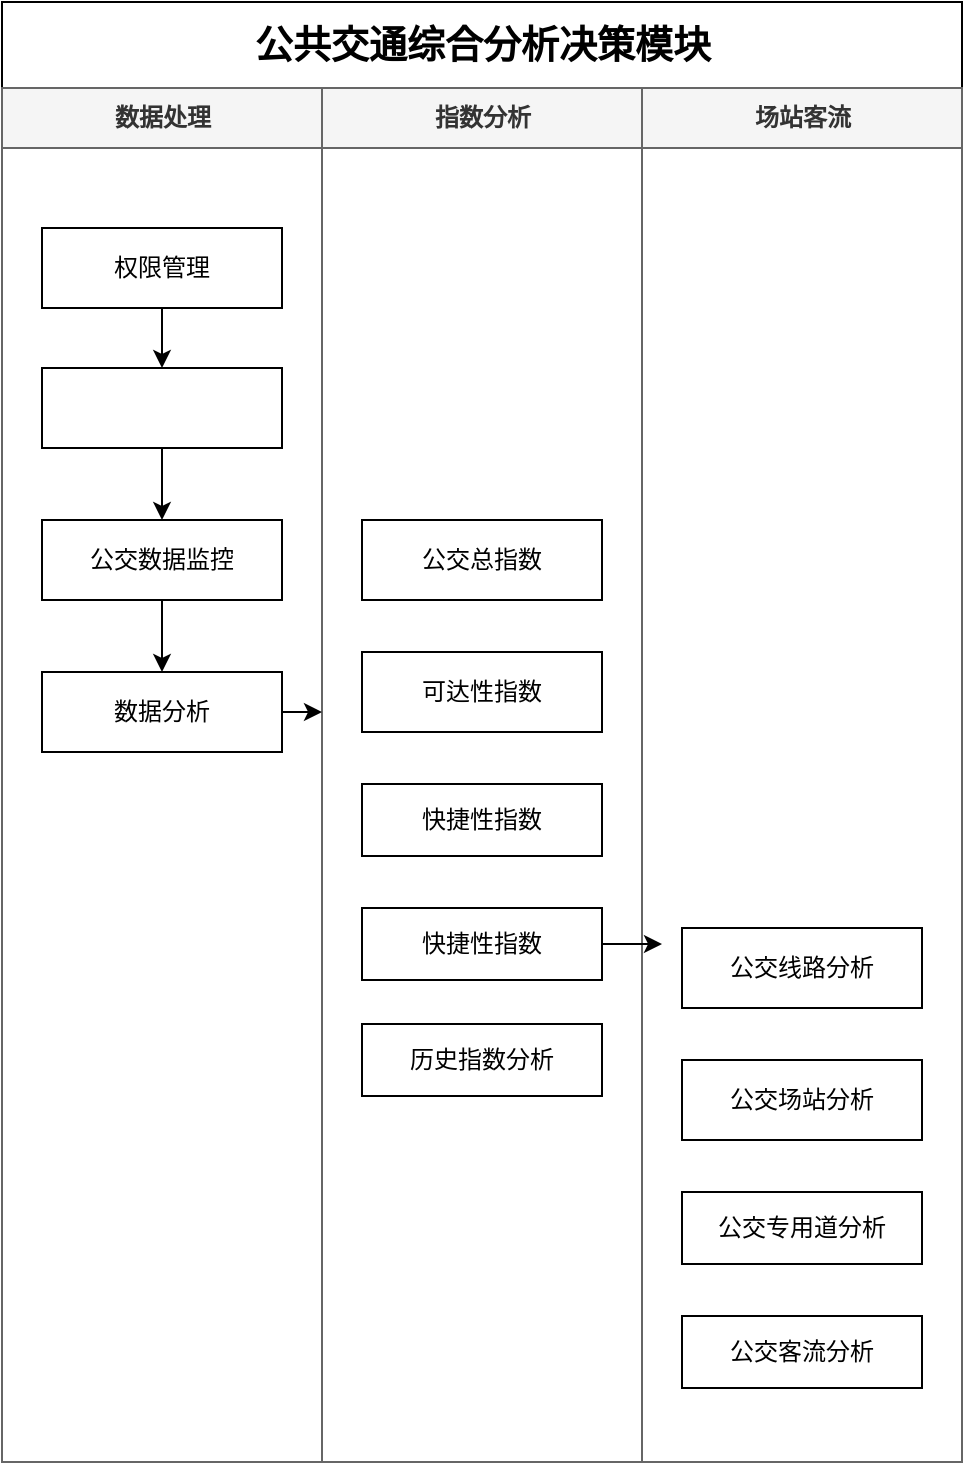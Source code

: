 <mxfile version="10.4.5" type="github"><diagram name="Page-1" id="74e2e168-ea6b-b213-b513-2b3c1d86103e"><mxGraphModel dx="945" dy="659" grid="1" gridSize="10" guides="1" tooltips="1" connect="1" arrows="1" fold="1" page="1" pageScale="1" pageWidth="1100" pageHeight="850" background="#ffffff" math="0" shadow="0"><root><mxCell id="0"/><mxCell id="1" parent="0"/><mxCell id="77e6c97f196da883-1" value="&lt;font style=&quot;font-size: 19px&quot;&gt;公共交通综合分析决策模块&lt;/font&gt;" style="swimlane;html=1;childLayout=stackLayout;startSize=43;rounded=0;shadow=0;labelBackgroundColor=none;strokeWidth=1;fontFamily=Verdana;fontSize=8;align=center;" parent="1" vertex="1"><mxGeometry x="70" y="71" width="480" height="730" as="geometry"/></mxCell><mxCell id="77e6c97f196da883-2" value="数据处理" style="swimlane;html=1;startSize=30;fillColor=#f5f5f5;strokeColor=#666666;fontColor=#333333;" parent="77e6c97f196da883-1" vertex="1"><mxGeometry y="43" width="160" height="687" as="geometry"/></mxCell><mxCell id="bQpevSb1k6cyhXLOTMyO-1" value="权限管理" style="rounded=0;whiteSpace=wrap;html=1;" parent="77e6c97f196da883-2" vertex="1"><mxGeometry x="20" y="70" width="120" height="40" as="geometry"/></mxCell><mxCell id="bQpevSb1k6cyhXLOTMyO-2" value="" style="endArrow=classic;html=1;exitX=0.5;exitY=1;exitDx=0;exitDy=0;entryX=0.5;entryY=0;entryDx=0;entryDy=0;" parent="77e6c97f196da883-2" source="bQpevSb1k6cyhXLOTMyO-1" target="bQpevSb1k6cyhXLOTMyO-3" edge="1"><mxGeometry width="50" height="50" relative="1" as="geometry"><mxPoint x="60" y="430" as="sourcePoint"/><mxPoint x="120" y="120" as="targetPoint"/></mxGeometry></mxCell><mxCell id="bQpevSb1k6cyhXLOTMyO-3" value="" style="rounded=0;whiteSpace=wrap;html=1;" parent="77e6c97f196da883-2" vertex="1"><mxGeometry x="20" y="140" width="120" height="40" as="geometry"/></mxCell><mxCell id="bQpevSb1k6cyhXLOTMyO-8" value="" style="endArrow=classic;html=1;exitX=0.5;exitY=1;exitDx=0;exitDy=0;entryX=0.5;entryY=0;entryDx=0;entryDy=0;" parent="77e6c97f196da883-2" source="bQpevSb1k6cyhXLOTMyO-3" target="bQpevSb1k6cyhXLOTMyO-9" edge="1"><mxGeometry width="50" height="50" relative="1" as="geometry"><mxPoint x="80.069" y="229.931" as="sourcePoint"/><mxPoint x="50" y="106" as="targetPoint"/></mxGeometry></mxCell><mxCell id="bQpevSb1k6cyhXLOTMyO-26" style="edgeStyle=orthogonalEdgeStyle;rounded=0;orthogonalLoop=1;jettySize=auto;html=1;exitX=0.5;exitY=1;exitDx=0;exitDy=0;" parent="77e6c97f196da883-2" source="bQpevSb1k6cyhXLOTMyO-9" target="bQpevSb1k6cyhXLOTMyO-24" edge="1"><mxGeometry relative="1" as="geometry"/></mxCell><mxCell id="bQpevSb1k6cyhXLOTMyO-9" value="公交数据监控" style="rounded=0;whiteSpace=wrap;html=1;" parent="77e6c97f196da883-2" vertex="1"><mxGeometry x="20" y="216" width="120" height="40" as="geometry"/></mxCell><mxCell id="bQpevSb1k6cyhXLOTMyO-24" value="数据分析" style="rounded=0;whiteSpace=wrap;html=1;" parent="77e6c97f196da883-2" vertex="1"><mxGeometry x="20" y="292" width="120" height="40" as="geometry"/></mxCell><mxCell id="77e6c97f196da883-3" value="指数分析" style="swimlane;html=1;startSize=30;fillColor=#f5f5f5;strokeColor=#666666;fontColor=#333333;" parent="77e6c97f196da883-1" vertex="1"><mxGeometry x="160" y="43" width="160" height="687" as="geometry"/></mxCell><mxCell id="bQpevSb1k6cyhXLOTMyO-14" value="公交总指数&lt;br&gt;" style="rounded=0;whiteSpace=wrap;html=1;" parent="77e6c97f196da883-3" vertex="1"><mxGeometry x="20" y="216" width="120" height="40" as="geometry"/></mxCell><mxCell id="bQpevSb1k6cyhXLOTMyO-15" value="可达性指数" style="rounded=0;whiteSpace=wrap;html=1;" parent="77e6c97f196da883-3" vertex="1"><mxGeometry x="20" y="282" width="120" height="40" as="geometry"/></mxCell><mxCell id="bQpevSb1k6cyhXLOTMyO-16" value="快捷性指数" style="rounded=0;whiteSpace=wrap;html=1;" parent="77e6c97f196da883-3" vertex="1"><mxGeometry x="20" y="348" width="120" height="36" as="geometry"/></mxCell><mxCell id="bQpevSb1k6cyhXLOTMyO-17" value="快捷性指数" style="rounded=0;whiteSpace=wrap;html=1;" parent="77e6c97f196da883-3" vertex="1"><mxGeometry x="20" y="410" width="120" height="36" as="geometry"/></mxCell><mxCell id="bQpevSb1k6cyhXLOTMyO-34" value="历史指数分析" style="rounded=0;whiteSpace=wrap;html=1;" parent="77e6c97f196da883-3" vertex="1"><mxGeometry x="20" y="468" width="120" height="36" as="geometry"/></mxCell><mxCell id="bQpevSb1k6cyhXLOTMyO-28" style="edgeStyle=orthogonalEdgeStyle;rounded=0;orthogonalLoop=1;jettySize=auto;html=1;" parent="77e6c97f196da883-1" source="bQpevSb1k6cyhXLOTMyO-24" edge="1"><mxGeometry relative="1" as="geometry"><mxPoint x="160" y="355" as="targetPoint"/></mxGeometry></mxCell><mxCell id="77e6c97f196da883-4" value="场站客流" style="swimlane;html=1;startSize=30;fillColor=#f5f5f5;strokeColor=#666666;fontColor=#333333;" parent="77e6c97f196da883-1" vertex="1"><mxGeometry x="320" y="43" width="160" height="687" as="geometry"/></mxCell><mxCell id="bQpevSb1k6cyhXLOTMyO-18" value="公交线路分析" style="rounded=0;whiteSpace=wrap;html=1;" parent="77e6c97f196da883-4" vertex="1"><mxGeometry x="20" y="420" width="120" height="40" as="geometry"/></mxCell><mxCell id="bQpevSb1k6cyhXLOTMyO-19" value="公交场站分析" style="rounded=0;whiteSpace=wrap;html=1;" parent="77e6c97f196da883-4" vertex="1"><mxGeometry x="20" y="486" width="120" height="40" as="geometry"/></mxCell><mxCell id="bQpevSb1k6cyhXLOTMyO-20" value="公交专用道分析" style="rounded=0;whiteSpace=wrap;html=1;" parent="77e6c97f196da883-4" vertex="1"><mxGeometry x="20" y="552" width="120" height="36" as="geometry"/></mxCell><mxCell id="bQpevSb1k6cyhXLOTMyO-21" value="公交客流分析" style="rounded=0;whiteSpace=wrap;html=1;" parent="77e6c97f196da883-4" vertex="1"><mxGeometry x="20" y="614" width="120" height="36" as="geometry"/></mxCell><mxCell id="bQpevSb1k6cyhXLOTMyO-33" style="edgeStyle=orthogonalEdgeStyle;rounded=0;orthogonalLoop=1;jettySize=auto;html=1;" parent="1" source="bQpevSb1k6cyhXLOTMyO-17" edge="1"><mxGeometry relative="1" as="geometry"><mxPoint x="400" y="542.0" as="targetPoint"/></mxGeometry></mxCell></root></mxGraphModel></diagram></mxfile>